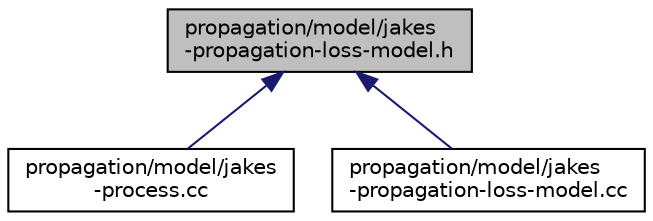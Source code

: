digraph "propagation/model/jakes-propagation-loss-model.h"
{
  edge [fontname="Helvetica",fontsize="10",labelfontname="Helvetica",labelfontsize="10"];
  node [fontname="Helvetica",fontsize="10",shape=record];
  Node1 [label="propagation/model/jakes\l-propagation-loss-model.h",height=0.2,width=0.4,color="black", fillcolor="grey75", style="filled", fontcolor="black"];
  Node1 -> Node2 [dir="back",color="midnightblue",fontsize="10",style="solid"];
  Node2 [label="propagation/model/jakes\l-process.cc",height=0.2,width=0.4,color="black", fillcolor="white", style="filled",URL="$dc/d4c/jakes-process_8cc.html"];
  Node1 -> Node3 [dir="back",color="midnightblue",fontsize="10",style="solid"];
  Node3 [label="propagation/model/jakes\l-propagation-loss-model.cc",height=0.2,width=0.4,color="black", fillcolor="white", style="filled",URL="$df/d32/jakes-propagation-loss-model_8cc.html"];
}
